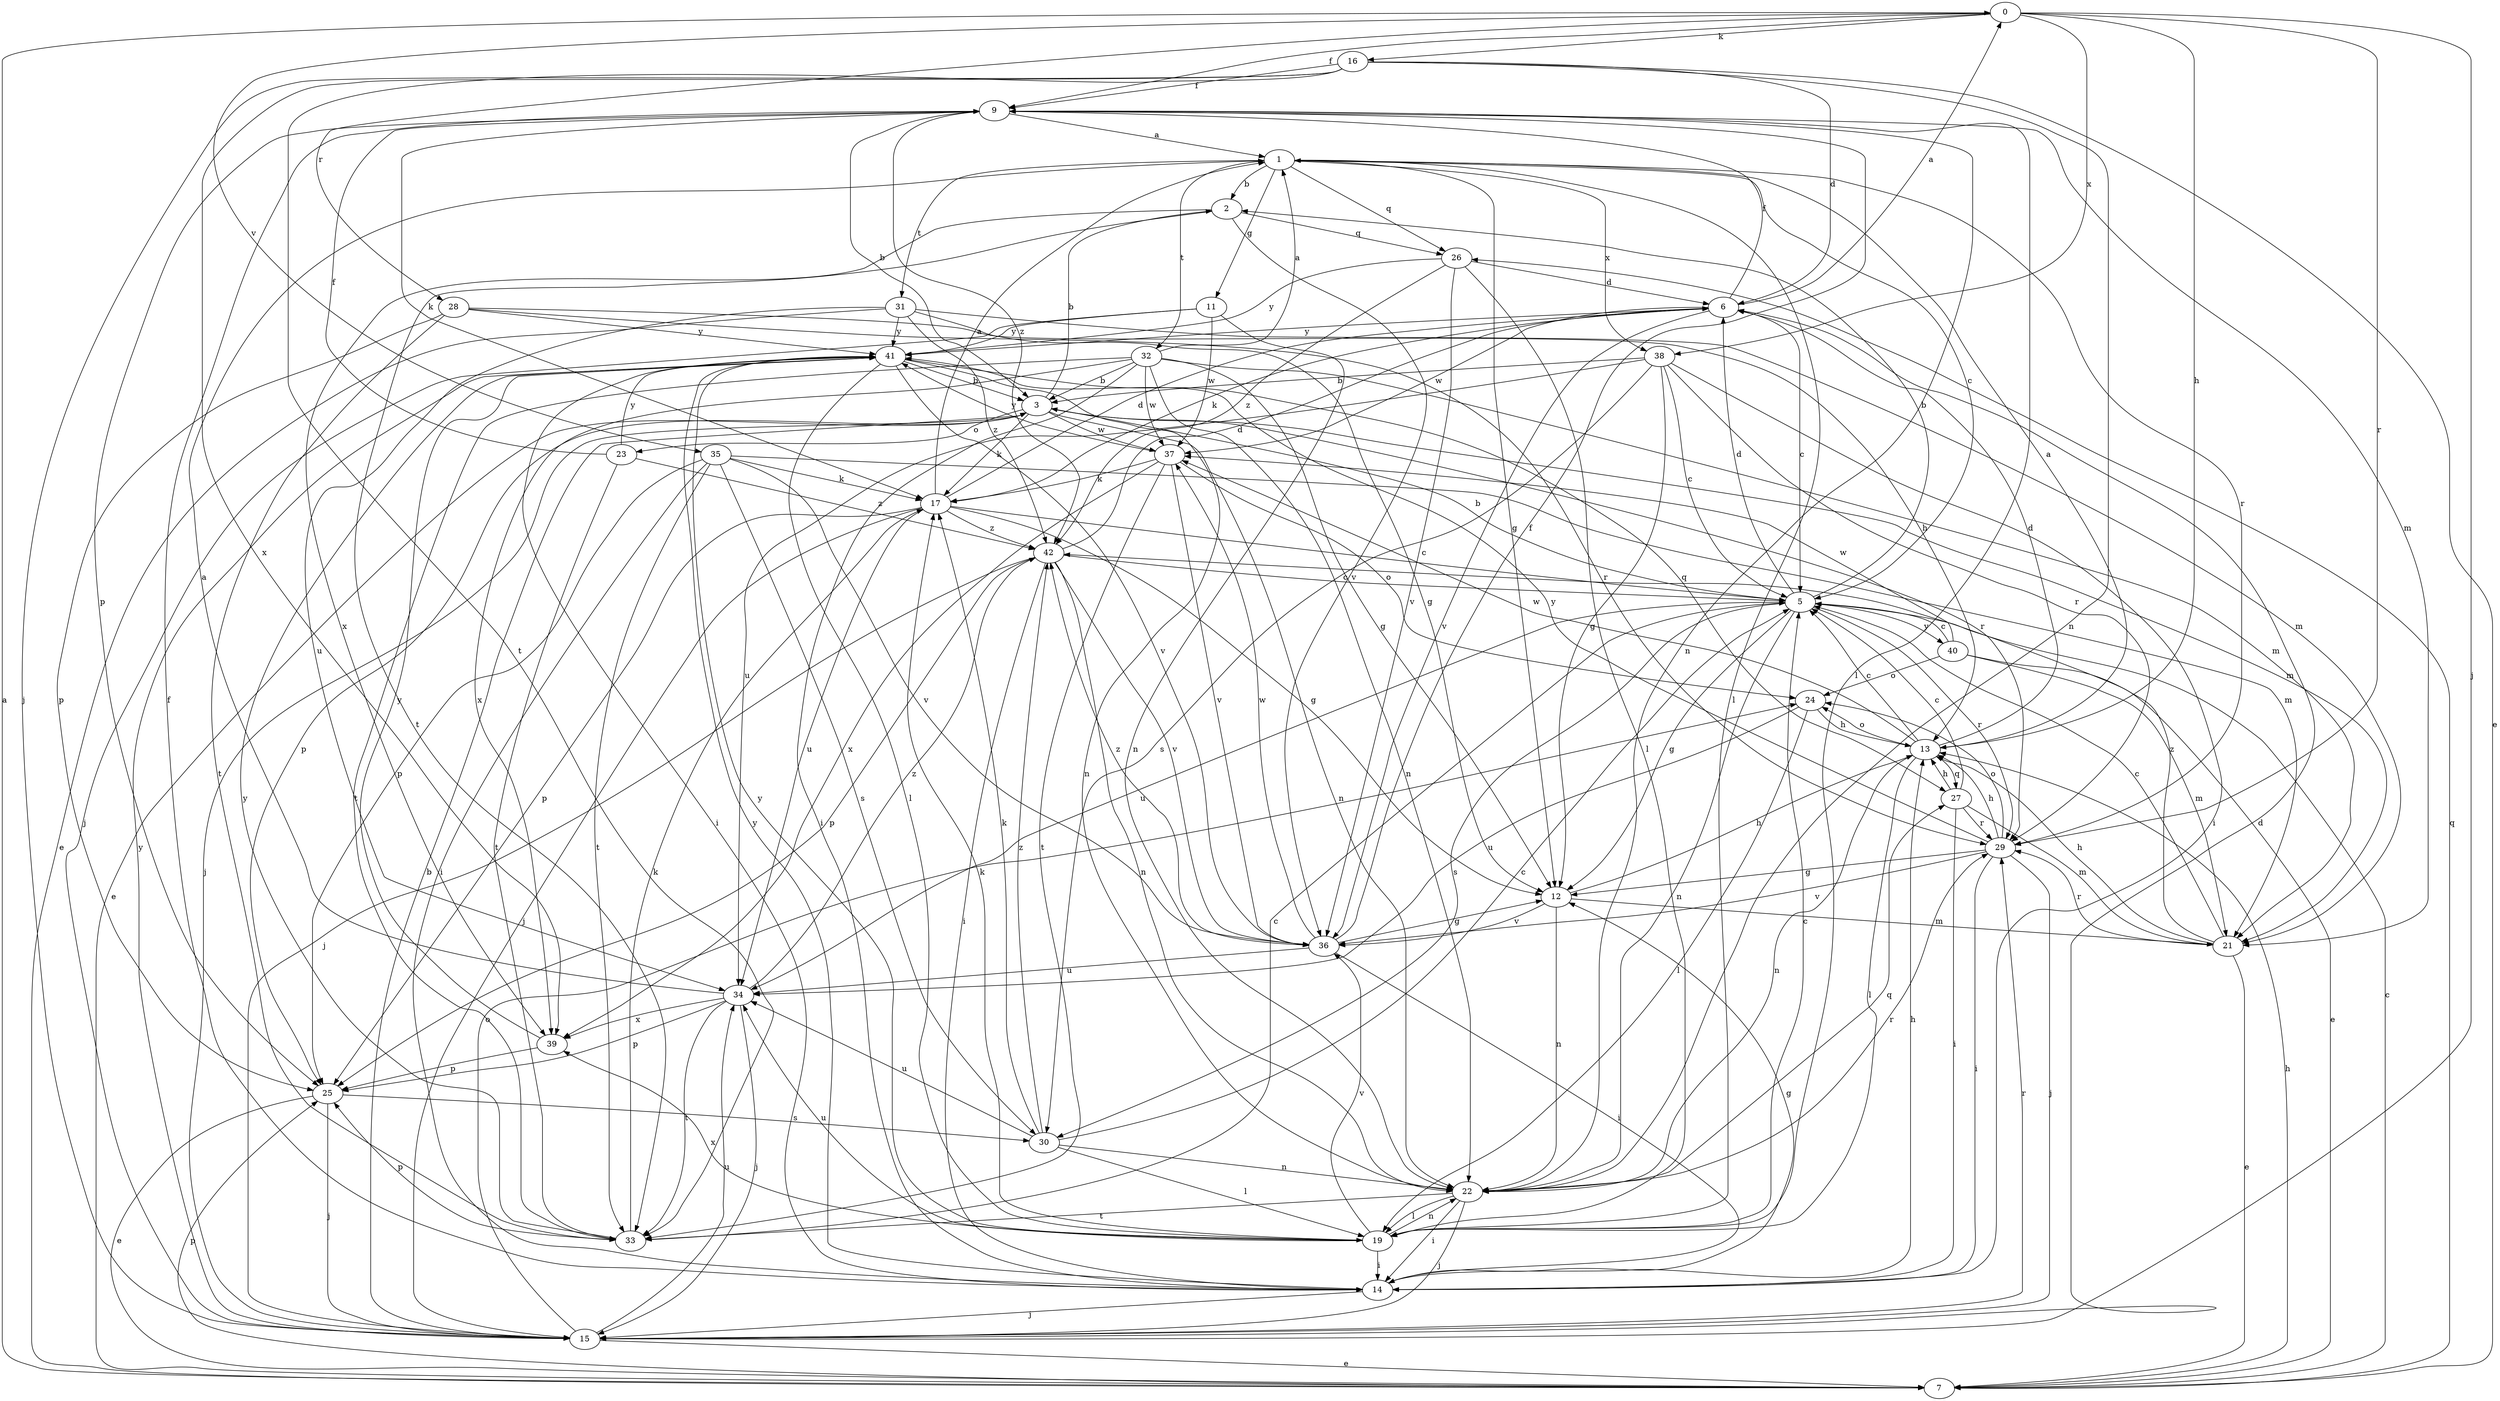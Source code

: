 strict digraph  {
0;
1;
2;
3;
5;
6;
7;
9;
11;
12;
13;
14;
15;
16;
17;
19;
21;
22;
23;
24;
25;
26;
27;
28;
29;
30;
31;
32;
33;
34;
35;
36;
37;
38;
39;
40;
41;
42;
0 -> 9  [label=f];
0 -> 13  [label=h];
0 -> 15  [label=j];
0 -> 16  [label=k];
0 -> 28  [label=r];
0 -> 29  [label=r];
0 -> 35  [label=v];
0 -> 38  [label=x];
1 -> 2  [label=b];
1 -> 5  [label=c];
1 -> 11  [label=g];
1 -> 12  [label=g];
1 -> 19  [label=l];
1 -> 26  [label=q];
1 -> 29  [label=r];
1 -> 31  [label=t];
1 -> 32  [label=t];
1 -> 38  [label=x];
2 -> 26  [label=q];
2 -> 33  [label=t];
2 -> 36  [label=v];
2 -> 39  [label=x];
3 -> 2  [label=b];
3 -> 7  [label=e];
3 -> 15  [label=j];
3 -> 17  [label=k];
3 -> 21  [label=m];
3 -> 22  [label=n];
3 -> 23  [label=o];
3 -> 25  [label=p];
3 -> 29  [label=r];
3 -> 37  [label=w];
5 -> 2  [label=b];
5 -> 3  [label=b];
5 -> 6  [label=d];
5 -> 12  [label=g];
5 -> 22  [label=n];
5 -> 29  [label=r];
5 -> 30  [label=s];
5 -> 34  [label=u];
5 -> 40  [label=y];
6 -> 0  [label=a];
6 -> 5  [label=c];
6 -> 9  [label=f];
6 -> 17  [label=k];
6 -> 36  [label=v];
6 -> 37  [label=w];
6 -> 41  [label=y];
7 -> 0  [label=a];
7 -> 5  [label=c];
7 -> 13  [label=h];
7 -> 25  [label=p];
7 -> 26  [label=q];
9 -> 1  [label=a];
9 -> 3  [label=b];
9 -> 17  [label=k];
9 -> 19  [label=l];
9 -> 21  [label=m];
9 -> 22  [label=n];
9 -> 25  [label=p];
9 -> 42  [label=z];
11 -> 15  [label=j];
11 -> 22  [label=n];
11 -> 37  [label=w];
11 -> 41  [label=y];
12 -> 13  [label=h];
12 -> 21  [label=m];
12 -> 22  [label=n];
12 -> 36  [label=v];
13 -> 1  [label=a];
13 -> 5  [label=c];
13 -> 6  [label=d];
13 -> 19  [label=l];
13 -> 22  [label=n];
13 -> 24  [label=o];
13 -> 27  [label=q];
13 -> 37  [label=w];
14 -> 9  [label=f];
14 -> 12  [label=g];
14 -> 13  [label=h];
14 -> 15  [label=j];
14 -> 41  [label=y];
15 -> 3  [label=b];
15 -> 6  [label=d];
15 -> 7  [label=e];
15 -> 24  [label=o];
15 -> 29  [label=r];
15 -> 34  [label=u];
15 -> 41  [label=y];
16 -> 6  [label=d];
16 -> 7  [label=e];
16 -> 9  [label=f];
16 -> 15  [label=j];
16 -> 22  [label=n];
16 -> 33  [label=t];
16 -> 39  [label=x];
17 -> 1  [label=a];
17 -> 5  [label=c];
17 -> 6  [label=d];
17 -> 12  [label=g];
17 -> 15  [label=j];
17 -> 25  [label=p];
17 -> 34  [label=u];
17 -> 42  [label=z];
19 -> 5  [label=c];
19 -> 14  [label=i];
19 -> 17  [label=k];
19 -> 22  [label=n];
19 -> 34  [label=u];
19 -> 36  [label=v];
19 -> 39  [label=x];
19 -> 41  [label=y];
21 -> 5  [label=c];
21 -> 7  [label=e];
21 -> 13  [label=h];
21 -> 29  [label=r];
21 -> 42  [label=z];
22 -> 14  [label=i];
22 -> 15  [label=j];
22 -> 19  [label=l];
22 -> 27  [label=q];
22 -> 29  [label=r];
22 -> 33  [label=t];
23 -> 9  [label=f];
23 -> 33  [label=t];
23 -> 41  [label=y];
23 -> 42  [label=z];
24 -> 13  [label=h];
24 -> 19  [label=l];
24 -> 34  [label=u];
25 -> 7  [label=e];
25 -> 15  [label=j];
25 -> 30  [label=s];
26 -> 6  [label=d];
26 -> 19  [label=l];
26 -> 36  [label=v];
26 -> 41  [label=y];
26 -> 42  [label=z];
27 -> 5  [label=c];
27 -> 13  [label=h];
27 -> 14  [label=i];
27 -> 21  [label=m];
27 -> 29  [label=r];
28 -> 13  [label=h];
28 -> 25  [label=p];
28 -> 29  [label=r];
28 -> 33  [label=t];
28 -> 41  [label=y];
29 -> 12  [label=g];
29 -> 13  [label=h];
29 -> 14  [label=i];
29 -> 15  [label=j];
29 -> 24  [label=o];
29 -> 36  [label=v];
29 -> 41  [label=y];
30 -> 5  [label=c];
30 -> 17  [label=k];
30 -> 19  [label=l];
30 -> 22  [label=n];
30 -> 34  [label=u];
30 -> 42  [label=z];
31 -> 7  [label=e];
31 -> 12  [label=g];
31 -> 21  [label=m];
31 -> 34  [label=u];
31 -> 41  [label=y];
31 -> 42  [label=z];
32 -> 1  [label=a];
32 -> 3  [label=b];
32 -> 12  [label=g];
32 -> 14  [label=i];
32 -> 21  [label=m];
32 -> 22  [label=n];
32 -> 33  [label=t];
32 -> 37  [label=w];
32 -> 39  [label=x];
33 -> 5  [label=c];
33 -> 17  [label=k];
33 -> 25  [label=p];
33 -> 41  [label=y];
34 -> 1  [label=a];
34 -> 15  [label=j];
34 -> 25  [label=p];
34 -> 33  [label=t];
34 -> 39  [label=x];
34 -> 42  [label=z];
35 -> 14  [label=i];
35 -> 17  [label=k];
35 -> 21  [label=m];
35 -> 25  [label=p];
35 -> 30  [label=s];
35 -> 33  [label=t];
35 -> 36  [label=v];
36 -> 9  [label=f];
36 -> 12  [label=g];
36 -> 14  [label=i];
36 -> 34  [label=u];
36 -> 37  [label=w];
36 -> 42  [label=z];
37 -> 17  [label=k];
37 -> 24  [label=o];
37 -> 33  [label=t];
37 -> 36  [label=v];
37 -> 39  [label=x];
37 -> 41  [label=y];
38 -> 3  [label=b];
38 -> 5  [label=c];
38 -> 12  [label=g];
38 -> 14  [label=i];
38 -> 29  [label=r];
38 -> 30  [label=s];
38 -> 34  [label=u];
39 -> 25  [label=p];
39 -> 41  [label=y];
40 -> 5  [label=c];
40 -> 7  [label=e];
40 -> 21  [label=m];
40 -> 24  [label=o];
40 -> 37  [label=w];
41 -> 3  [label=b];
41 -> 14  [label=i];
41 -> 19  [label=l];
41 -> 22  [label=n];
41 -> 27  [label=q];
41 -> 36  [label=v];
42 -> 5  [label=c];
42 -> 6  [label=d];
42 -> 14  [label=i];
42 -> 15  [label=j];
42 -> 22  [label=n];
42 -> 25  [label=p];
42 -> 36  [label=v];
}
